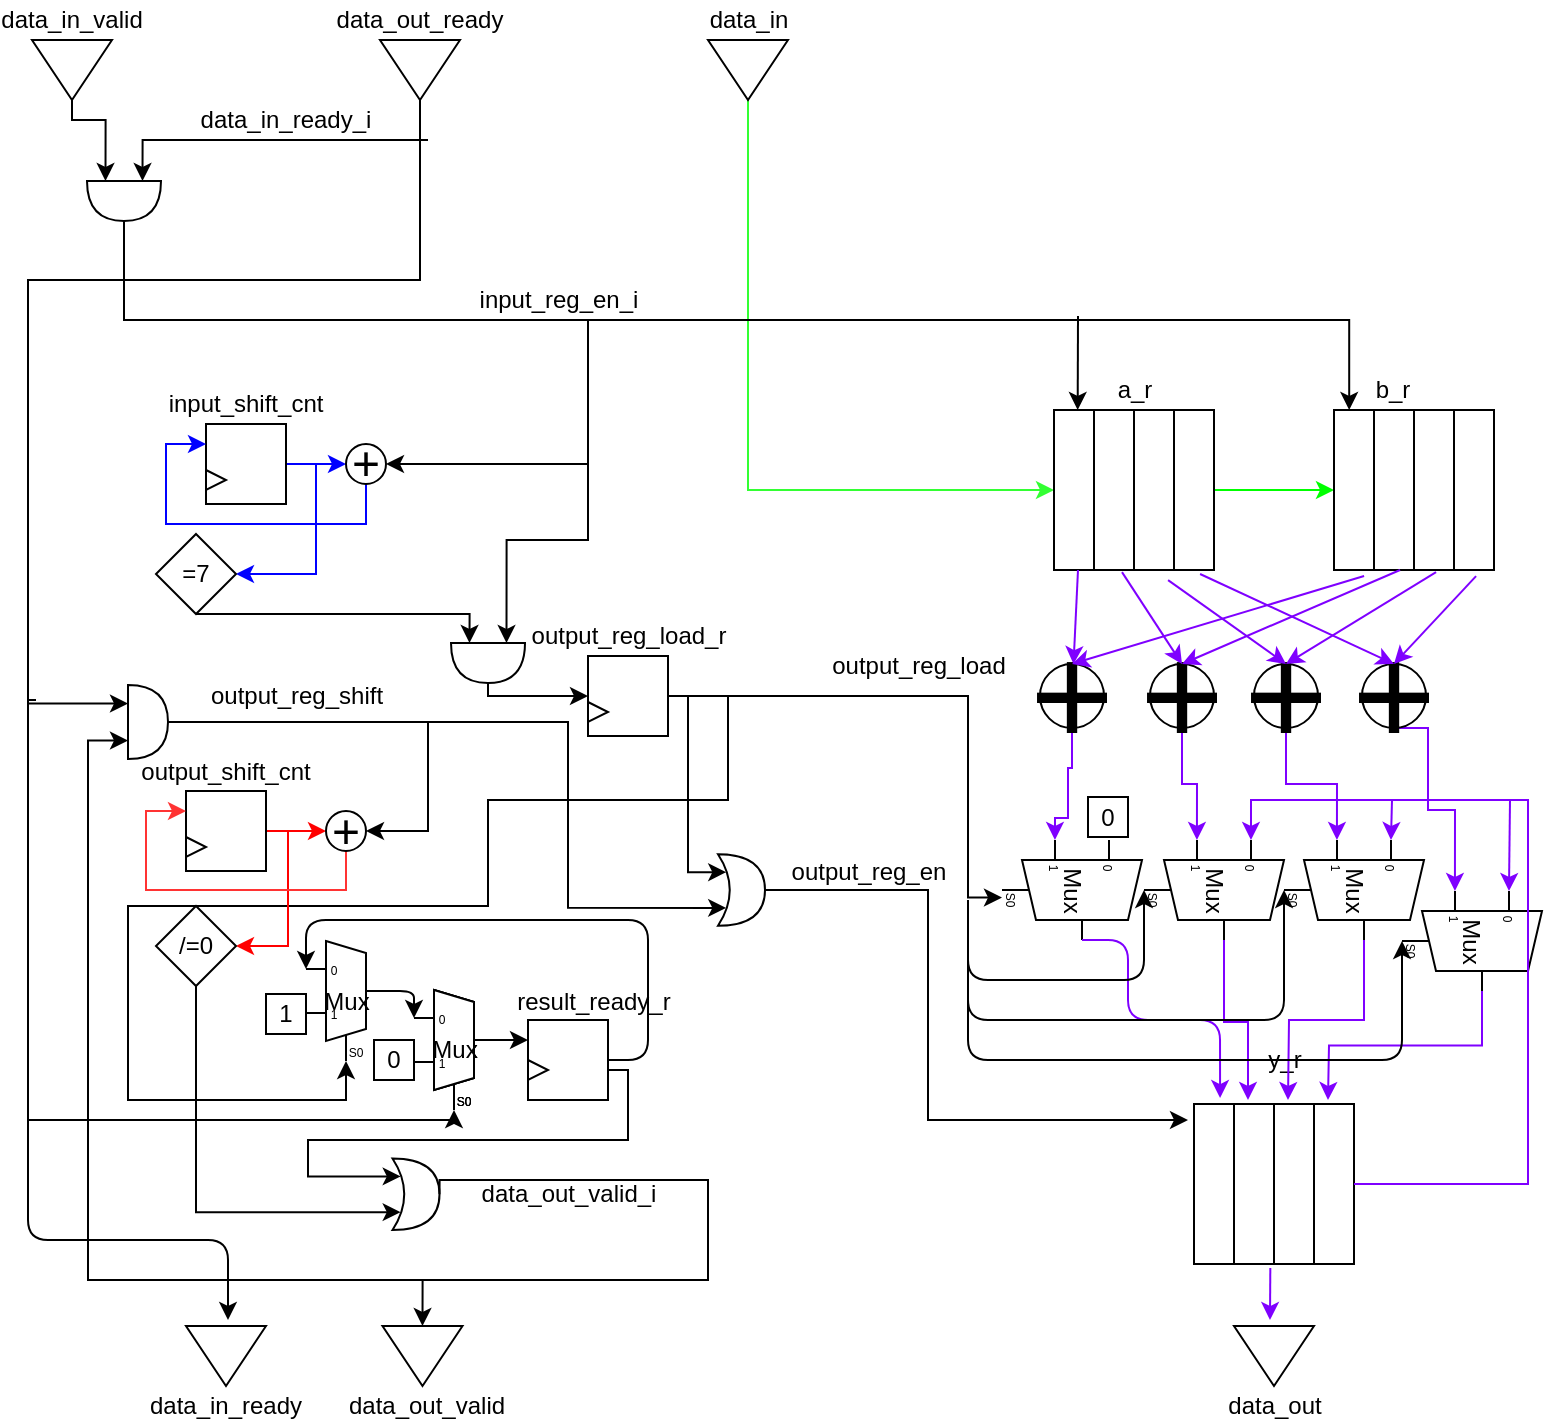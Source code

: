 <mxfile version="13.7.8" type="github">
  <diagram id="z1mritxUwc_ko28zb8pS" name="Page-1">
    <mxGraphModel dx="717" dy="523" grid="1" gridSize="10" guides="1" tooltips="1" connect="1" arrows="1" fold="1" page="1" pageScale="1" pageWidth="827" pageHeight="1169" math="0" shadow="0">
      <root>
        <mxCell id="0" />
        <mxCell id="1" parent="0" />
        <mxCell id="0Oa2GULW8J-Zycd-heaF-14" value="a_r" style="text;html=1;resizable=0;autosize=1;align=center;verticalAlign=middle;points=[];fillColor=none;strokeColor=none;rounded=0;" parent="1" vertex="1">
          <mxGeometry x="608" y="215" width="30" height="20" as="geometry" />
        </mxCell>
        <mxCell id="0Oa2GULW8J-Zycd-heaF-15" value="b_r" style="text;html=1;resizable=0;autosize=1;align=center;verticalAlign=middle;points=[];fillColor=none;strokeColor=none;rounded=0;" parent="1" vertex="1">
          <mxGeometry x="737" y="215" width="30" height="20" as="geometry" />
        </mxCell>
        <mxCell id="0Oa2GULW8J-Zycd-heaF-16" style="edgeStyle=orthogonalEdgeStyle;rounded=0;orthogonalLoop=1;jettySize=auto;html=1;exitX=1;exitY=0.5;exitDx=0;exitDy=0;entryX=0;entryY=0.5;entryDx=0;entryDy=0;strokeColor=#00FF00;" parent="1" source="0Oa2GULW8J-Zycd-heaF-3" target="0Oa2GULW8J-Zycd-heaF-9" edge="1">
          <mxGeometry relative="1" as="geometry" />
        </mxCell>
        <mxCell id="7DJPY9u2D58gyVjS-Tbv-22" style="edgeStyle=orthogonalEdgeStyle;rounded=0;orthogonalLoop=1;jettySize=auto;html=1;exitX=0.5;exitY=1;exitDx=0;exitDy=0;entryX=0;entryY=0.579;entryDx=0;entryDy=3;entryPerimeter=0;strokeColor=#7F00FF;" edge="1" parent="1" source="0Oa2GULW8J-Zycd-heaF-17" target="7DJPY9u2D58gyVjS-Tbv-19">
          <mxGeometry relative="1" as="geometry">
            <Array as="points">
              <mxPoint x="770" y="394" />
              <mxPoint x="770" y="435" />
              <mxPoint x="784" y="435" />
            </Array>
          </mxGeometry>
        </mxCell>
        <mxCell id="0Oa2GULW8J-Zycd-heaF-17" value="&lt;font style=&quot;font-size: 72px&quot;&gt;+&lt;/font&gt;" style="ellipse;whiteSpace=wrap;html=1;aspect=fixed;" parent="1" vertex="1">
          <mxGeometry x="737" y="362" width="32" height="32" as="geometry" />
        </mxCell>
        <mxCell id="0Oa2GULW8J-Zycd-heaF-27" value="y_r" style="text;html=1;resizable=0;autosize=1;align=center;verticalAlign=middle;points=[];fillColor=none;strokeColor=none;rounded=0;" parent="1" vertex="1">
          <mxGeometry x="683" y="550" width="30" height="20" as="geometry" />
        </mxCell>
        <mxCell id="0Oa2GULW8J-Zycd-heaF-44" style="edgeStyle=orthogonalEdgeStyle;rounded=0;orthogonalLoop=1;jettySize=auto;html=1;exitX=1;exitY=0.5;exitDx=0;exitDy=0;entryX=0.375;entryY=1;entryDx=10;entryDy=0;entryPerimeter=0;" parent="1" source="ok6-LLBkIA0m_sXFEHjY-4" target="m_7YmfdVrzguDXAvXZ2L-1" edge="1">
          <mxGeometry relative="1" as="geometry">
            <mxPoint x="525" y="367" as="sourcePoint" />
            <mxPoint x="590" y="480" as="targetPoint" />
            <Array as="points">
              <mxPoint x="540" y="378" />
              <mxPoint x="540" y="479" />
            </Array>
          </mxGeometry>
        </mxCell>
        <mxCell id="0Oa2GULW8J-Zycd-heaF-47" style="edgeStyle=orthogonalEdgeStyle;rounded=0;orthogonalLoop=1;jettySize=auto;html=1;entryX=0;entryY=0.5;entryDx=0;entryDy=0;exitX=0.833;exitY=0.5;exitDx=0;exitDy=0;exitPerimeter=0;strokeColor=#33FF33;" parent="1" source="0Oa2GULW8J-Zycd-heaF-69" target="0Oa2GULW8J-Zycd-heaF-3" edge="1">
          <mxGeometry relative="1" as="geometry" />
        </mxCell>
        <mxCell id="0Oa2GULW8J-Zycd-heaF-46" value="data_in" style="text;html=1;resizable=0;autosize=1;align=center;verticalAlign=middle;points=[];fillColor=none;strokeColor=none;rounded=0;" parent="1" vertex="1">
          <mxGeometry x="405" y="30" width="50" height="20" as="geometry" />
        </mxCell>
        <mxCell id="0Oa2GULW8J-Zycd-heaF-50" value="" style="triangle;whiteSpace=wrap;html=1;" parent="1" vertex="1">
          <mxGeometry x="583" y="295" width="10" height="10" as="geometry" />
        </mxCell>
        <mxCell id="0Oa2GULW8J-Zycd-heaF-51" value="" style="triangle;whiteSpace=wrap;html=1;" parent="1" vertex="1">
          <mxGeometry x="723" y="295" width="10" height="10" as="geometry" />
        </mxCell>
        <mxCell id="0Oa2GULW8J-Zycd-heaF-92" style="edgeStyle=orthogonalEdgeStyle;rounded=0;orthogonalLoop=1;jettySize=auto;html=1;entryX=0.095;entryY=0;entryDx=0;entryDy=0;entryPerimeter=0;" parent="1" target="0Oa2GULW8J-Zycd-heaF-9" edge="1">
          <mxGeometry relative="1" as="geometry">
            <mxPoint x="350" y="190" as="sourcePoint" />
            <Array as="points">
              <mxPoint x="731" y="190" />
            </Array>
          </mxGeometry>
        </mxCell>
        <mxCell id="0Oa2GULW8J-Zycd-heaF-93" style="edgeStyle=orthogonalEdgeStyle;rounded=0;orthogonalLoop=1;jettySize=auto;html=1;entryX=0.148;entryY=0;entryDx=0;entryDy=0;entryPerimeter=0;" parent="1" target="0Oa2GULW8J-Zycd-heaF-3" edge="1">
          <mxGeometry relative="1" as="geometry">
            <mxPoint x="595" y="188" as="sourcePoint" />
            <Array as="points">
              <mxPoint x="595" y="188" />
            </Array>
          </mxGeometry>
        </mxCell>
        <mxCell id="0Oa2GULW8J-Zycd-heaF-95" style="edgeStyle=orthogonalEdgeStyle;rounded=0;orthogonalLoop=1;jettySize=auto;html=1;entryX=1;entryY=0.5;entryDx=0;entryDy=0;" parent="1" target="0Oa2GULW8J-Zycd-heaF-88" edge="1">
          <mxGeometry relative="1" as="geometry">
            <Array as="points">
              <mxPoint x="350" y="215" />
              <mxPoint x="350" y="262" />
            </Array>
            <mxPoint x="350" y="215" as="sourcePoint" />
          </mxGeometry>
        </mxCell>
        <mxCell id="ok6-LLBkIA0m_sXFEHjY-2" style="edgeStyle=orthogonalEdgeStyle;rounded=0;orthogonalLoop=1;jettySize=auto;html=1;entryX=0;entryY=0.25;entryDx=0;entryDy=0;entryPerimeter=0;exitX=1;exitY=0.5;exitDx=0;exitDy=0;exitPerimeter=0;" parent="1" source="GlWYAnT8wc136EQPBjTA-4" target="ok6-LLBkIA0m_sXFEHjY-8" edge="1">
          <mxGeometry relative="1" as="geometry">
            <mxPoint x="204" y="350.5" as="targetPoint" />
            <Array as="points">
              <mxPoint x="118" y="190" />
              <mxPoint x="350" y="190" />
              <mxPoint x="350" y="300" />
              <mxPoint x="309" y="300" />
            </Array>
            <mxPoint x="250" y="160" as="sourcePoint" />
          </mxGeometry>
        </mxCell>
        <mxCell id="0Oa2GULW8J-Zycd-heaF-54" value="input_reg_en_i" style="text;html=1;resizable=0;autosize=1;align=center;verticalAlign=middle;points=[];fillColor=none;strokeColor=none;rounded=0;" parent="1" vertex="1">
          <mxGeometry x="290" y="170" width="90" height="20" as="geometry" />
        </mxCell>
        <mxCell id="0Oa2GULW8J-Zycd-heaF-59" value="output_reg_en" style="text;html=1;resizable=0;autosize=1;align=center;verticalAlign=middle;points=[];fillColor=none;strokeColor=none;rounded=0;" parent="1" vertex="1">
          <mxGeometry x="445" y="455.5" width="90" height="20" as="geometry" />
        </mxCell>
        <mxCell id="0Oa2GULW8J-Zycd-heaF-63" style="edgeStyle=orthogonalEdgeStyle;rounded=0;orthogonalLoop=1;jettySize=auto;html=1;exitX=1;exitY=0.5;exitDx=0;exitDy=0;exitPerimeter=0;" parent="1" source="Riusbl0gXPG6KPre2Tyr-14" edge="1">
          <mxGeometry relative="1" as="geometry">
            <mxPoint x="450" y="475" as="sourcePoint" />
            <mxPoint x="650" y="590" as="targetPoint" />
            <Array as="points">
              <mxPoint x="520" y="475" />
              <mxPoint x="520" y="590" />
            </Array>
          </mxGeometry>
        </mxCell>
        <mxCell id="0Oa2GULW8J-Zycd-heaF-67" value="data_out" style="text;html=1;resizable=0;autosize=1;align=center;verticalAlign=middle;points=[];fillColor=none;strokeColor=none;rounded=0;" parent="1" vertex="1">
          <mxGeometry x="663" y="723" width="60" height="20" as="geometry" />
        </mxCell>
        <mxCell id="0Oa2GULW8J-Zycd-heaF-69" value="" style="triangle;whiteSpace=wrap;html=1;rotation=90;" parent="1" vertex="1">
          <mxGeometry x="415" y="45" width="30" height="40" as="geometry" />
        </mxCell>
        <mxCell id="0Oa2GULW8J-Zycd-heaF-70" value="" style="triangle;whiteSpace=wrap;html=1;rotation=90;" parent="1" vertex="1">
          <mxGeometry x="678" y="688" width="30" height="40" as="geometry" />
        </mxCell>
        <mxCell id="0Oa2GULW8J-Zycd-heaF-72" value="data_in_ready" style="text;html=1;strokeColor=none;fillColor=none;align=center;verticalAlign=middle;whiteSpace=wrap;rounded=0;" parent="1" vertex="1">
          <mxGeometry x="149" y="723" width="40" height="20" as="geometry" />
        </mxCell>
        <mxCell id="0Oa2GULW8J-Zycd-heaF-73" value="data_in_valid" style="text;html=1;strokeColor=none;fillColor=none;align=center;verticalAlign=middle;whiteSpace=wrap;rounded=0;" parent="1" vertex="1">
          <mxGeometry x="72" y="30" width="40" height="20" as="geometry" />
        </mxCell>
        <mxCell id="0Oa2GULW8J-Zycd-heaF-78" value="data_out_ready" style="text;html=1;strokeColor=none;fillColor=none;align=center;verticalAlign=middle;whiteSpace=wrap;rounded=0;" parent="1" vertex="1">
          <mxGeometry x="246" y="30" width="40" height="20" as="geometry" />
        </mxCell>
        <mxCell id="0Oa2GULW8J-Zycd-heaF-94" style="edgeStyle=orthogonalEdgeStyle;rounded=0;orthogonalLoop=1;jettySize=auto;html=1;entryX=0;entryY=0.5;entryDx=0;entryDy=0;fillColor=#0000FF;strokeColor=#0000FF;" parent="1" source="0Oa2GULW8J-Zycd-heaF-86" target="0Oa2GULW8J-Zycd-heaF-88" edge="1">
          <mxGeometry relative="1" as="geometry" />
        </mxCell>
        <mxCell id="ok6-LLBkIA0m_sXFEHjY-3" style="edgeStyle=orthogonalEdgeStyle;rounded=0;orthogonalLoop=1;jettySize=auto;html=1;exitX=1;exitY=0.5;exitDx=0;exitDy=0;entryX=1;entryY=0.5;entryDx=0;entryDy=0;strokeColor=#0000FF;" parent="1" source="0Oa2GULW8J-Zycd-heaF-86" target="ok6-LLBkIA0m_sXFEHjY-9" edge="1">
          <mxGeometry relative="1" as="geometry">
            <mxPoint x="184" y="350.5" as="targetPoint" />
            <Array as="points">
              <mxPoint x="214" y="262" />
              <mxPoint x="214" y="317" />
            </Array>
          </mxGeometry>
        </mxCell>
        <mxCell id="0Oa2GULW8J-Zycd-heaF-86" value="" style="rounded=0;whiteSpace=wrap;html=1;" parent="1" vertex="1">
          <mxGeometry x="159" y="242" width="40" height="40" as="geometry" />
        </mxCell>
        <mxCell id="0Oa2GULW8J-Zycd-heaF-87" value="" style="triangle;whiteSpace=wrap;html=1;" parent="1" vertex="1">
          <mxGeometry x="159" y="265" width="10" height="10" as="geometry" />
        </mxCell>
        <mxCell id="0Oa2GULW8J-Zycd-heaF-90" style="edgeStyle=orthogonalEdgeStyle;rounded=0;orthogonalLoop=1;jettySize=auto;html=1;exitX=0.5;exitY=1;exitDx=0;exitDy=0;entryX=0;entryY=0.25;entryDx=0;entryDy=0;strokeColor=#0000FF;" parent="1" source="0Oa2GULW8J-Zycd-heaF-88" target="0Oa2GULW8J-Zycd-heaF-86" edge="1">
          <mxGeometry relative="1" as="geometry">
            <Array as="points">
              <mxPoint x="239" y="292" />
              <mxPoint x="139" y="292" />
              <mxPoint x="139" y="252" />
            </Array>
          </mxGeometry>
        </mxCell>
        <mxCell id="0Oa2GULW8J-Zycd-heaF-88" value="&lt;font style=&quot;font-size: 24px&quot;&gt;+&lt;/font&gt;" style="ellipse;whiteSpace=wrap;html=1;aspect=fixed;" parent="1" vertex="1">
          <mxGeometry x="229" y="252" width="20" height="20" as="geometry" />
        </mxCell>
        <mxCell id="0Oa2GULW8J-Zycd-heaF-96" value="input_shift_cnt" style="text;html=1;strokeColor=none;fillColor=none;align=center;verticalAlign=middle;whiteSpace=wrap;rounded=0;" parent="1" vertex="1">
          <mxGeometry x="159" y="222" width="40" height="20" as="geometry" />
        </mxCell>
        <mxCell id="ok6-LLBkIA0m_sXFEHjY-7" style="edgeStyle=orthogonalEdgeStyle;rounded=0;orthogonalLoop=1;jettySize=auto;html=1;exitX=1;exitY=0.5;exitDx=0;exitDy=0;exitPerimeter=0;entryX=0;entryY=0.5;entryDx=0;entryDy=0;" parent="1" source="ok6-LLBkIA0m_sXFEHjY-8" target="ok6-LLBkIA0m_sXFEHjY-4" edge="1">
          <mxGeometry relative="1" as="geometry">
            <mxPoint x="300" y="367" as="sourcePoint" />
            <Array as="points">
              <mxPoint x="300" y="370" />
              <mxPoint x="300" y="378" />
            </Array>
          </mxGeometry>
        </mxCell>
        <mxCell id="ok6-LLBkIA0m_sXFEHjY-28" style="edgeStyle=orthogonalEdgeStyle;rounded=0;orthogonalLoop=1;jettySize=auto;html=1;entryX=0.25;entryY=1;entryDx=10;entryDy=0;entryPerimeter=0;exitX=1;exitY=0.5;exitDx=0;exitDy=0;" parent="1" source="ok6-LLBkIA0m_sXFEHjY-4" target="m_7YmfdVrzguDXAvXZ2L-21" edge="1">
          <mxGeometry relative="1" as="geometry">
            <Array as="points">
              <mxPoint x="420" y="378" />
              <mxPoint x="420" y="430" />
              <mxPoint x="300" y="430" />
              <mxPoint x="300" y="483" />
              <mxPoint x="120" y="483" />
              <mxPoint x="120" y="580" />
              <mxPoint x="229" y="580" />
            </Array>
          </mxGeometry>
        </mxCell>
        <mxCell id="Riusbl0gXPG6KPre2Tyr-15" style="edgeStyle=orthogonalEdgeStyle;rounded=0;orthogonalLoop=1;jettySize=auto;html=1;exitX=1;exitY=0.5;exitDx=0;exitDy=0;entryX=0.175;entryY=0.25;entryDx=0;entryDy=0;entryPerimeter=0;" parent="1" source="ok6-LLBkIA0m_sXFEHjY-4" target="Riusbl0gXPG6KPre2Tyr-14" edge="1">
          <mxGeometry relative="1" as="geometry">
            <Array as="points">
              <mxPoint x="400" y="378" />
              <mxPoint x="400" y="466" />
            </Array>
          </mxGeometry>
        </mxCell>
        <mxCell id="ok6-LLBkIA0m_sXFEHjY-4" value="" style="rounded=0;whiteSpace=wrap;html=1;" parent="1" vertex="1">
          <mxGeometry x="350" y="358" width="40" height="40" as="geometry" />
        </mxCell>
        <mxCell id="ok6-LLBkIA0m_sXFEHjY-5" value="" style="triangle;whiteSpace=wrap;html=1;" parent="1" vertex="1">
          <mxGeometry x="350" y="381" width="10" height="10" as="geometry" />
        </mxCell>
        <mxCell id="ok6-LLBkIA0m_sXFEHjY-6" value="output_reg_load_r" style="text;html=1;resizable=0;autosize=1;align=center;verticalAlign=middle;points=[];fillColor=none;strokeColor=none;rounded=0;" parent="1" vertex="1">
          <mxGeometry x="315" y="338" width="110" height="20" as="geometry" />
        </mxCell>
        <mxCell id="ok6-LLBkIA0m_sXFEHjY-8" value="" style="shape=or;whiteSpace=wrap;html=1;rotation=90;" parent="1" vertex="1">
          <mxGeometry x="290" y="343" width="20" height="37" as="geometry" />
        </mxCell>
        <mxCell id="ok6-LLBkIA0m_sXFEHjY-10" style="edgeStyle=orthogonalEdgeStyle;rounded=0;orthogonalLoop=1;jettySize=auto;html=1;entryX=0;entryY=0.75;entryDx=0;entryDy=0;entryPerimeter=0;exitX=0.5;exitY=1;exitDx=0;exitDy=0;" parent="1" source="ok6-LLBkIA0m_sXFEHjY-9" target="ok6-LLBkIA0m_sXFEHjY-8" edge="1">
          <mxGeometry relative="1" as="geometry">
            <Array as="points">
              <mxPoint x="291" y="337" />
            </Array>
          </mxGeometry>
        </mxCell>
        <mxCell id="ok6-LLBkIA0m_sXFEHjY-9" value="=7" style="rhombus;whiteSpace=wrap;html=1;" parent="1" vertex="1">
          <mxGeometry x="134" y="297" width="40" height="40" as="geometry" />
        </mxCell>
        <mxCell id="ok6-LLBkIA0m_sXFEHjY-11" style="edgeStyle=orthogonalEdgeStyle;rounded=0;orthogonalLoop=1;jettySize=auto;html=1;exitX=1;exitY=0.5;exitDx=0;exitDy=0;entryX=1;entryY=0.5;entryDx=0;entryDy=0;strokeColor=#FF0000;" parent="1" source="ok6-LLBkIA0m_sXFEHjY-12" target="ok6-LLBkIA0m_sXFEHjY-19" edge="1">
          <mxGeometry relative="1" as="geometry">
            <mxPoint x="164" y="500.5" as="targetPoint" />
            <Array as="points">
              <mxPoint x="200" y="446" />
              <mxPoint x="200" y="503" />
            </Array>
          </mxGeometry>
        </mxCell>
        <mxCell id="ok6-LLBkIA0m_sXFEHjY-17" style="edgeStyle=orthogonalEdgeStyle;rounded=0;orthogonalLoop=1;jettySize=auto;html=1;entryX=0;entryY=0.5;entryDx=0;entryDy=0;strokeColor=#FF0000;" parent="1" source="ok6-LLBkIA0m_sXFEHjY-12" target="ok6-LLBkIA0m_sXFEHjY-15" edge="1">
          <mxGeometry relative="1" as="geometry" />
        </mxCell>
        <mxCell id="ok6-LLBkIA0m_sXFEHjY-12" value="" style="rounded=0;whiteSpace=wrap;html=1;" parent="1" vertex="1">
          <mxGeometry x="149" y="425.5" width="40" height="40" as="geometry" />
        </mxCell>
        <mxCell id="ok6-LLBkIA0m_sXFEHjY-13" value="" style="triangle;whiteSpace=wrap;html=1;" parent="1" vertex="1">
          <mxGeometry x="149" y="448.5" width="10" height="10" as="geometry" />
        </mxCell>
        <mxCell id="ok6-LLBkIA0m_sXFEHjY-14" style="edgeStyle=orthogonalEdgeStyle;rounded=0;orthogonalLoop=1;jettySize=auto;html=1;exitX=0.5;exitY=1;exitDx=0;exitDy=0;entryX=0;entryY=0.25;entryDx=0;entryDy=0;strokeColor=#FF3333;" parent="1" source="ok6-LLBkIA0m_sXFEHjY-15" target="ok6-LLBkIA0m_sXFEHjY-12" edge="1">
          <mxGeometry relative="1" as="geometry">
            <Array as="points">
              <mxPoint x="229" y="475" />
              <mxPoint x="129" y="475" />
              <mxPoint x="129" y="435" />
            </Array>
          </mxGeometry>
        </mxCell>
        <mxCell id="ok6-LLBkIA0m_sXFEHjY-15" value="&lt;font style=&quot;font-size: 24px&quot;&gt;+&lt;/font&gt;" style="ellipse;whiteSpace=wrap;html=1;aspect=fixed;" parent="1" vertex="1">
          <mxGeometry x="219" y="435.5" width="20" height="20" as="geometry" />
        </mxCell>
        <mxCell id="ok6-LLBkIA0m_sXFEHjY-16" value="output_shift_cnt" style="text;html=1;strokeColor=none;fillColor=none;align=center;verticalAlign=middle;whiteSpace=wrap;rounded=0;" parent="1" vertex="1">
          <mxGeometry x="149" y="405.5" width="40" height="20" as="geometry" />
        </mxCell>
        <mxCell id="ok6-LLBkIA0m_sXFEHjY-35" style="edgeStyle=orthogonalEdgeStyle;rounded=0;orthogonalLoop=1;jettySize=auto;html=1;exitX=0.5;exitY=1;exitDx=0;exitDy=0;entryX=0.175;entryY=0.75;entryDx=0;entryDy=0;entryPerimeter=0;" parent="1" source="ok6-LLBkIA0m_sXFEHjY-19" target="ok6-LLBkIA0m_sXFEHjY-33" edge="1">
          <mxGeometry relative="1" as="geometry">
            <Array as="points">
              <mxPoint x="154" y="636" />
            </Array>
          </mxGeometry>
        </mxCell>
        <mxCell id="ok6-LLBkIA0m_sXFEHjY-19" value="/=0" style="rhombus;whiteSpace=wrap;html=1;" parent="1" vertex="1">
          <mxGeometry x="134" y="483" width="40" height="40" as="geometry" />
        </mxCell>
        <mxCell id="GlWYAnT8wc136EQPBjTA-5" style="edgeStyle=orthogonalEdgeStyle;rounded=0;orthogonalLoop=1;jettySize=auto;html=1;exitX=1;exitY=0.5;exitDx=0;exitDy=0;entryX=0;entryY=0.75;entryDx=0;entryDy=0;entryPerimeter=0;" parent="1" source="ok6-LLBkIA0m_sXFEHjY-20" target="GlWYAnT8wc136EQPBjTA-4" edge="1">
          <mxGeometry relative="1" as="geometry">
            <Array as="points">
              <mxPoint x="92" y="90" />
              <mxPoint x="109" y="90" />
            </Array>
          </mxGeometry>
        </mxCell>
        <mxCell id="ok6-LLBkIA0m_sXFEHjY-20" value="" style="triangle;whiteSpace=wrap;html=1;rotation=90;" parent="1" vertex="1">
          <mxGeometry x="77" y="45" width="30" height="40" as="geometry" />
        </mxCell>
        <mxCell id="Riusbl0gXPG6KPre2Tyr-13" style="edgeStyle=orthogonalEdgeStyle;rounded=0;orthogonalLoop=1;jettySize=auto;html=1;exitX=1;exitY=0.5;exitDx=0;exitDy=0;entryX=0;entryY=0.25;entryDx=0;entryDy=0;entryPerimeter=0;" parent="1" source="ok6-LLBkIA0m_sXFEHjY-24" target="Riusbl0gXPG6KPre2Tyr-5" edge="1">
          <mxGeometry relative="1" as="geometry">
            <Array as="points">
              <mxPoint x="266" y="170" />
              <mxPoint x="70" y="170" />
              <mxPoint x="70" y="382" />
            </Array>
          </mxGeometry>
        </mxCell>
        <mxCell id="ok6-LLBkIA0m_sXFEHjY-24" value="" style="triangle;whiteSpace=wrap;html=1;rotation=90;" parent="1" vertex="1">
          <mxGeometry x="251" y="45" width="30" height="40" as="geometry" />
        </mxCell>
        <mxCell id="0Oa2GULW8J-Zycd-heaF-2" value="" style="shape=table;html=1;whiteSpace=wrap;startSize=0;container=1;collapsible=0;childLayout=tableLayout;" parent="1" vertex="1">
          <mxGeometry x="583" y="235" width="80" height="80" as="geometry" />
        </mxCell>
        <mxCell id="0Oa2GULW8J-Zycd-heaF-3" value="" style="shape=partialRectangle;html=1;whiteSpace=wrap;collapsible=0;dropTarget=0;pointerEvents=0;fillColor=none;top=0;left=0;bottom=0;right=0;points=[[0,0.5],[1,0.5]];portConstraint=eastwest;" parent="0Oa2GULW8J-Zycd-heaF-2" vertex="1">
          <mxGeometry width="80" height="80" as="geometry" />
        </mxCell>
        <mxCell id="0Oa2GULW8J-Zycd-heaF-4" value="" style="shape=partialRectangle;html=1;whiteSpace=wrap;connectable=0;overflow=hidden;fillColor=none;top=0;left=0;bottom=0;right=0;" parent="0Oa2GULW8J-Zycd-heaF-3" vertex="1">
          <mxGeometry width="20" height="80" as="geometry" />
        </mxCell>
        <mxCell id="0Oa2GULW8J-Zycd-heaF-5" value="" style="shape=partialRectangle;html=1;whiteSpace=wrap;connectable=0;overflow=hidden;fillColor=none;top=0;left=0;bottom=0;right=0;" parent="0Oa2GULW8J-Zycd-heaF-3" vertex="1">
          <mxGeometry x="20" width="20" height="80" as="geometry" />
        </mxCell>
        <mxCell id="0Oa2GULW8J-Zycd-heaF-6" value="" style="shape=partialRectangle;html=1;whiteSpace=wrap;connectable=0;overflow=hidden;fillColor=none;top=0;left=0;bottom=0;right=0;" parent="0Oa2GULW8J-Zycd-heaF-3" vertex="1">
          <mxGeometry x="40" width="20" height="80" as="geometry" />
        </mxCell>
        <mxCell id="0Oa2GULW8J-Zycd-heaF-7" value="" style="shape=partialRectangle;html=1;whiteSpace=wrap;connectable=0;overflow=hidden;fillColor=none;top=0;left=0;bottom=0;right=0;" parent="0Oa2GULW8J-Zycd-heaF-3" vertex="1">
          <mxGeometry x="60" width="20" height="80" as="geometry" />
        </mxCell>
        <mxCell id="0Oa2GULW8J-Zycd-heaF-8" value="" style="shape=table;html=1;whiteSpace=wrap;startSize=0;container=1;collapsible=0;childLayout=tableLayout;" parent="1" vertex="1">
          <mxGeometry x="723" y="235" width="80" height="80" as="geometry" />
        </mxCell>
        <mxCell id="0Oa2GULW8J-Zycd-heaF-9" value="" style="shape=partialRectangle;html=1;whiteSpace=wrap;collapsible=0;dropTarget=0;pointerEvents=0;fillColor=none;top=0;left=0;bottom=0;right=0;points=[[0,0.5],[1,0.5]];portConstraint=eastwest;" parent="0Oa2GULW8J-Zycd-heaF-8" vertex="1">
          <mxGeometry width="80" height="80" as="geometry" />
        </mxCell>
        <mxCell id="0Oa2GULW8J-Zycd-heaF-10" value="" style="shape=partialRectangle;html=1;whiteSpace=wrap;connectable=0;overflow=hidden;fillColor=none;top=0;left=0;bottom=0;right=0;" parent="0Oa2GULW8J-Zycd-heaF-9" vertex="1">
          <mxGeometry width="20" height="80" as="geometry" />
        </mxCell>
        <mxCell id="0Oa2GULW8J-Zycd-heaF-11" value="" style="shape=partialRectangle;html=1;whiteSpace=wrap;connectable=0;overflow=hidden;fillColor=none;top=0;left=0;bottom=0;right=0;" parent="0Oa2GULW8J-Zycd-heaF-9" vertex="1">
          <mxGeometry x="20" width="20" height="80" as="geometry" />
        </mxCell>
        <mxCell id="0Oa2GULW8J-Zycd-heaF-12" value="" style="shape=partialRectangle;html=1;whiteSpace=wrap;connectable=0;overflow=hidden;fillColor=none;top=0;left=0;bottom=0;right=0;" parent="0Oa2GULW8J-Zycd-heaF-9" vertex="1">
          <mxGeometry x="40" width="20" height="80" as="geometry" />
        </mxCell>
        <mxCell id="0Oa2GULW8J-Zycd-heaF-13" value="" style="shape=partialRectangle;html=1;whiteSpace=wrap;connectable=0;overflow=hidden;fillColor=none;top=0;left=0;bottom=0;right=0;" parent="0Oa2GULW8J-Zycd-heaF-9" vertex="1">
          <mxGeometry x="60" width="20" height="80" as="geometry" />
        </mxCell>
        <mxCell id="ok6-LLBkIA0m_sXFEHjY-34" style="edgeStyle=orthogonalEdgeStyle;rounded=0;orthogonalLoop=1;jettySize=auto;html=1;entryX=0.175;entryY=0.25;entryDx=0;entryDy=0;entryPerimeter=0;exitX=1;exitY=0.5;exitDx=0;exitDy=0;" parent="1" source="ok6-LLBkIA0m_sXFEHjY-25" target="ok6-LLBkIA0m_sXFEHjY-33" edge="1">
          <mxGeometry relative="1" as="geometry">
            <mxPoint x="340" y="565" as="sourcePoint" />
            <Array as="points">
              <mxPoint x="370" y="565" />
              <mxPoint x="370" y="600" />
              <mxPoint x="210" y="600" />
              <mxPoint x="210" y="618" />
            </Array>
          </mxGeometry>
        </mxCell>
        <mxCell id="ok6-LLBkIA0m_sXFEHjY-25" value="" style="rounded=0;whiteSpace=wrap;html=1;" parent="1" vertex="1">
          <mxGeometry x="320" y="540" width="40" height="40" as="geometry" />
        </mxCell>
        <mxCell id="ok6-LLBkIA0m_sXFEHjY-26" value="" style="triangle;whiteSpace=wrap;html=1;" parent="1" vertex="1">
          <mxGeometry x="320" y="560" width="10" height="10" as="geometry" />
        </mxCell>
        <mxCell id="ok6-LLBkIA0m_sXFEHjY-27" value="result_ready_r" style="text;html=1;strokeColor=none;fillColor=none;align=center;verticalAlign=middle;whiteSpace=wrap;rounded=0;" parent="1" vertex="1">
          <mxGeometry x="333" y="520.5" width="40" height="20" as="geometry" />
        </mxCell>
        <mxCell id="ok6-LLBkIA0m_sXFEHjY-32" style="edgeStyle=orthogonalEdgeStyle;rounded=0;orthogonalLoop=1;jettySize=auto;html=1;entryX=0.25;entryY=1;entryDx=10;entryDy=0;entryPerimeter=0;" parent="1" target="m_7YmfdVrzguDXAvXZ2L-14" edge="1">
          <mxGeometry relative="1" as="geometry">
            <Array as="points">
              <mxPoint x="70" y="380" />
              <mxPoint x="70" y="590" />
              <mxPoint x="283" y="590" />
            </Array>
            <mxPoint x="74" y="380" as="sourcePoint" />
          </mxGeometry>
        </mxCell>
        <mxCell id="ok6-LLBkIA0m_sXFEHjY-33" value="" style="shape=xor;whiteSpace=wrap;html=1;rotation=0;" parent="1" vertex="1">
          <mxGeometry x="252.25" y="609.25" width="23.5" height="35.75" as="geometry" />
        </mxCell>
        <mxCell id="ok6-LLBkIA0m_sXFEHjY-36" value="data_out_valid" style="text;html=1;resizable=0;autosize=1;align=center;verticalAlign=middle;points=[];fillColor=none;strokeColor=none;rounded=0;" parent="1" vertex="1">
          <mxGeometry x="224.25" y="723" width="90" height="20" as="geometry" />
        </mxCell>
        <mxCell id="ok6-LLBkIA0m_sXFEHjY-37" value="" style="triangle;whiteSpace=wrap;html=1;rotation=90;" parent="1" vertex="1">
          <mxGeometry x="252.25" y="688" width="30" height="40" as="geometry" />
        </mxCell>
        <mxCell id="GlWYAnT8wc136EQPBjTA-8" style="edgeStyle=orthogonalEdgeStyle;rounded=0;orthogonalLoop=1;jettySize=auto;html=1;entryX=0;entryY=0.25;entryDx=0;entryDy=0;entryPerimeter=0;" parent="1" target="GlWYAnT8wc136EQPBjTA-4" edge="1">
          <mxGeometry relative="1" as="geometry">
            <Array as="points">
              <mxPoint x="127" y="100" />
            </Array>
            <mxPoint x="270" y="100" as="sourcePoint" />
          </mxGeometry>
        </mxCell>
        <mxCell id="GlWYAnT8wc136EQPBjTA-4" value="" style="shape=or;whiteSpace=wrap;html=1;rotation=90;" parent="1" vertex="1">
          <mxGeometry x="108" y="112" width="20" height="37" as="geometry" />
        </mxCell>
        <mxCell id="GlWYAnT8wc136EQPBjTA-7" value="" style="triangle;whiteSpace=wrap;html=1;rotation=90;" parent="1" vertex="1">
          <mxGeometry x="154" y="688" width="30" height="40" as="geometry" />
        </mxCell>
        <mxCell id="GlWYAnT8wc136EQPBjTA-12" value="data_in_ready_i" style="text;html=1;strokeColor=none;fillColor=none;align=center;verticalAlign=middle;whiteSpace=wrap;rounded=0;" parent="1" vertex="1">
          <mxGeometry x="179" y="80" width="40" height="20" as="geometry" />
        </mxCell>
        <mxCell id="GlWYAnT8wc136EQPBjTA-19" style="edgeStyle=orthogonalEdgeStyle;rounded=0;orthogonalLoop=1;jettySize=auto;html=1;exitX=1;exitY=0.5;exitDx=0;exitDy=0;entryX=0;entryY=0.5;entryDx=0;entryDy=0;exitPerimeter=0;" parent="1" source="ok6-LLBkIA0m_sXFEHjY-33" target="ok6-LLBkIA0m_sXFEHjY-37" edge="1">
          <mxGeometry relative="1" as="geometry">
            <Array as="points">
              <mxPoint x="276" y="620" />
              <mxPoint x="410" y="620" />
              <mxPoint x="410" y="670" />
              <mxPoint x="267" y="670" />
            </Array>
            <mxPoint x="390" y="625" as="sourcePoint" />
          </mxGeometry>
        </mxCell>
        <mxCell id="Riusbl0gXPG6KPre2Tyr-6" style="edgeStyle=orthogonalEdgeStyle;rounded=0;orthogonalLoop=1;jettySize=auto;html=1;entryX=0;entryY=0.75;entryDx=0;entryDy=0;entryPerimeter=0;" parent="1" target="Riusbl0gXPG6KPre2Tyr-5" edge="1">
          <mxGeometry relative="1" as="geometry">
            <Array as="points">
              <mxPoint x="100" y="670" />
              <mxPoint x="100" y="400" />
            </Array>
            <mxPoint x="270" y="670" as="sourcePoint" />
          </mxGeometry>
        </mxCell>
        <mxCell id="Riusbl0gXPG6KPre2Tyr-4" style="edgeStyle=orthogonalEdgeStyle;rounded=0;orthogonalLoop=1;jettySize=auto;html=1;exitX=1;exitY=0.5;exitDx=0;exitDy=0;entryX=1;entryY=0.5;entryDx=0;entryDy=0;" parent="1" target="ok6-LLBkIA0m_sXFEHjY-15" edge="1">
          <mxGeometry relative="1" as="geometry">
            <Array as="points">
              <mxPoint x="270" y="391" />
              <mxPoint x="270" y="446" />
            </Array>
            <mxPoint x="259.0" y="391" as="sourcePoint" />
          </mxGeometry>
        </mxCell>
        <mxCell id="Riusbl0gXPG6KPre2Tyr-17" style="edgeStyle=orthogonalEdgeStyle;rounded=0;orthogonalLoop=1;jettySize=auto;html=1;exitX=1;exitY=0.5;exitDx=0;exitDy=0;entryX=0.175;entryY=0.75;entryDx=0;entryDy=0;entryPerimeter=0;exitPerimeter=0;" parent="1" source="Riusbl0gXPG6KPre2Tyr-5" target="Riusbl0gXPG6KPre2Tyr-14" edge="1">
          <mxGeometry relative="1" as="geometry">
            <Array as="points">
              <mxPoint x="340" y="391" />
              <mxPoint x="340" y="484" />
            </Array>
            <mxPoint x="259.0" y="391" as="sourcePoint" />
          </mxGeometry>
        </mxCell>
        <mxCell id="Riusbl0gXPG6KPre2Tyr-3" value="output_reg_shift" style="text;html=1;resizable=0;autosize=1;align=center;verticalAlign=middle;points=[];fillColor=none;strokeColor=none;rounded=0;" parent="1" vertex="1">
          <mxGeometry x="154" y="368" width="100" height="20" as="geometry" />
        </mxCell>
        <mxCell id="Riusbl0gXPG6KPre2Tyr-5" value="" style="shape=or;whiteSpace=wrap;html=1;rotation=0;" parent="1" vertex="1">
          <mxGeometry x="120" y="372.5" width="20" height="37" as="geometry" />
        </mxCell>
        <mxCell id="Riusbl0gXPG6KPre2Tyr-14" value="" style="shape=xor;whiteSpace=wrap;html=1;rotation=0;" parent="1" vertex="1">
          <mxGeometry x="415" y="457.13" width="23.5" height="35.75" as="geometry" />
        </mxCell>
        <mxCell id="0Oa2GULW8J-Zycd-heaF-18" value="" style="shape=table;html=1;whiteSpace=wrap;startSize=0;container=1;collapsible=0;childLayout=tableLayout;" parent="1" vertex="1">
          <mxGeometry x="653" y="582" width="80" height="80" as="geometry" />
        </mxCell>
        <mxCell id="0Oa2GULW8J-Zycd-heaF-19" value="" style="shape=partialRectangle;html=1;whiteSpace=wrap;collapsible=0;dropTarget=0;pointerEvents=0;fillColor=none;top=0;left=0;bottom=0;right=0;points=[[0,0.5],[1,0.5]];portConstraint=eastwest;" parent="0Oa2GULW8J-Zycd-heaF-18" vertex="1">
          <mxGeometry width="80" height="80" as="geometry" />
        </mxCell>
        <mxCell id="0Oa2GULW8J-Zycd-heaF-20" value="" style="shape=partialRectangle;html=1;whiteSpace=wrap;connectable=0;overflow=hidden;fillColor=none;top=0;left=0;bottom=0;right=0;" parent="0Oa2GULW8J-Zycd-heaF-19" vertex="1">
          <mxGeometry width="20" height="80" as="geometry" />
        </mxCell>
        <mxCell id="0Oa2GULW8J-Zycd-heaF-21" value="" style="shape=partialRectangle;html=1;whiteSpace=wrap;connectable=0;overflow=hidden;fillColor=none;top=0;left=0;bottom=0;right=0;" parent="0Oa2GULW8J-Zycd-heaF-19" vertex="1">
          <mxGeometry x="20" width="20" height="80" as="geometry" />
        </mxCell>
        <mxCell id="0Oa2GULW8J-Zycd-heaF-22" value="" style="shape=partialRectangle;html=1;whiteSpace=wrap;connectable=0;overflow=hidden;fillColor=none;top=0;left=0;bottom=0;right=0;" parent="0Oa2GULW8J-Zycd-heaF-19" vertex="1">
          <mxGeometry x="40" width="20" height="80" as="geometry" />
        </mxCell>
        <mxCell id="0Oa2GULW8J-Zycd-heaF-23" value="" style="shape=partialRectangle;html=1;whiteSpace=wrap;connectable=0;overflow=hidden;fillColor=none;top=0;left=0;bottom=0;right=0;" parent="0Oa2GULW8J-Zycd-heaF-19" vertex="1">
          <mxGeometry x="60" width="20" height="80" as="geometry" />
        </mxCell>
        <mxCell id="m_7YmfdVrzguDXAvXZ2L-1" value="Mux" style="shadow=0;dashed=0;align=center;html=1;strokeWidth=1;shape=mxgraph.electrical.abstract.mux2;rotation=90;" parent="1" vertex="1">
          <mxGeometry x="567" y="440" width="50" height="70" as="geometry" />
        </mxCell>
        <mxCell id="m_7YmfdVrzguDXAvXZ2L-6" value="" style="endArrow=classic;html=1;exitX=1;exitY=0.5;exitDx=0;exitDy=-5;exitPerimeter=0;strokeColor=#7F00FF;entryX=0.163;entryY=-0.037;entryDx=0;entryDy=0;entryPerimeter=0;" parent="1" source="m_7YmfdVrzguDXAvXZ2L-1" target="0Oa2GULW8J-Zycd-heaF-19" edge="1">
          <mxGeometry width="50" height="50" relative="1" as="geometry">
            <mxPoint x="530" y="650" as="sourcePoint" />
            <mxPoint x="650" y="580" as="targetPoint" />
            <Array as="points">
              <mxPoint x="620" y="500" />
              <mxPoint x="620" y="540" />
              <mxPoint x="666" y="540" />
            </Array>
          </mxGeometry>
        </mxCell>
        <mxCell id="m_7YmfdVrzguDXAvXZ2L-8" value="0" style="rounded=0;whiteSpace=wrap;html=1;" parent="1" vertex="1">
          <mxGeometry x="600" y="428.5" width="20" height="20" as="geometry" />
        </mxCell>
        <mxCell id="m_7YmfdVrzguDXAvXZ2L-14" value="Mux" style="shadow=0;dashed=0;align=center;html=1;strokeWidth=1;shape=mxgraph.electrical.abstract.mux2;rounded=0;sketch=0;" parent="1" vertex="1">
          <mxGeometry x="263" y="525" width="40" height="60" as="geometry" />
        </mxCell>
        <mxCell id="m_7YmfdVrzguDXAvXZ2L-17" value="" style="endArrow=classic;html=1;exitX=1;exitY=0.5;exitDx=0;exitDy=-5;exitPerimeter=0;entryX=0;entryY=0.25;entryDx=0;entryDy=0;" parent="1" source="m_7YmfdVrzguDXAvXZ2L-14" target="ok6-LLBkIA0m_sXFEHjY-25" edge="1">
          <mxGeometry width="50" height="50" relative="1" as="geometry">
            <mxPoint x="320" y="600" as="sourcePoint" />
            <mxPoint x="370" y="550" as="targetPoint" />
          </mxGeometry>
        </mxCell>
        <mxCell id="m_7YmfdVrzguDXAvXZ2L-19" value="Mux" style="shadow=0;dashed=0;align=center;html=1;strokeWidth=1;shape=mxgraph.electrical.abstract.mux2;rounded=0;sketch=0;" parent="1" vertex="1">
          <mxGeometry x="263" y="525" width="40" height="60" as="geometry" />
        </mxCell>
        <mxCell id="m_7YmfdVrzguDXAvXZ2L-20" value="Mux" style="shadow=0;dashed=0;align=center;html=1;strokeWidth=1;shape=mxgraph.electrical.abstract.mux2;rounded=0;sketch=0;" parent="1" vertex="1">
          <mxGeometry x="263" y="525" width="40" height="60" as="geometry" />
        </mxCell>
        <mxCell id="m_7YmfdVrzguDXAvXZ2L-23" style="edgeStyle=orthogonalEdgeStyle;rounded=1;sketch=0;orthogonalLoop=1;jettySize=auto;html=1;exitX=1;exitY=0.5;exitDx=0;exitDy=-5;exitPerimeter=0;entryX=0;entryY=0.183;entryDx=0;entryDy=3;entryPerimeter=0;" parent="1" source="m_7YmfdVrzguDXAvXZ2L-21" target="m_7YmfdVrzguDXAvXZ2L-20" edge="1">
          <mxGeometry relative="1" as="geometry" />
        </mxCell>
        <mxCell id="m_7YmfdVrzguDXAvXZ2L-21" value="Mux" style="shadow=0;dashed=0;align=center;html=1;strokeWidth=1;shape=mxgraph.electrical.abstract.mux2;rounded=0;sketch=0;" parent="1" vertex="1">
          <mxGeometry x="209" y="500.5" width="40" height="60" as="geometry" />
        </mxCell>
        <mxCell id="m_7YmfdVrzguDXAvXZ2L-24" value="" style="endArrow=classic;html=1;exitX=1;exitY=0.5;exitDx=0;exitDy=0;entryX=0;entryY=0.183;entryDx=0;entryDy=3;entryPerimeter=0;" parent="1" source="ok6-LLBkIA0m_sXFEHjY-25" target="m_7YmfdVrzguDXAvXZ2L-21" edge="1">
          <mxGeometry width="50" height="50" relative="1" as="geometry">
            <mxPoint x="250" y="660" as="sourcePoint" />
            <mxPoint x="300" y="610" as="targetPoint" />
            <Array as="points">
              <mxPoint x="380" y="560" />
              <mxPoint x="380" y="490" />
              <mxPoint x="209" y="490" />
            </Array>
          </mxGeometry>
        </mxCell>
        <mxCell id="m_7YmfdVrzguDXAvXZ2L-25" value="1" style="whiteSpace=wrap;html=1;aspect=fixed;rounded=0;sketch=0;" parent="1" vertex="1">
          <mxGeometry x="189" y="527" width="20" height="20" as="geometry" />
        </mxCell>
        <mxCell id="m_7YmfdVrzguDXAvXZ2L-26" value="1" style="whiteSpace=wrap;html=1;aspect=fixed;rounded=0;sketch=0;" parent="1" vertex="1">
          <mxGeometry x="189" y="527" width="20" height="20" as="geometry" />
        </mxCell>
        <mxCell id="m_7YmfdVrzguDXAvXZ2L-27" value="0" style="whiteSpace=wrap;html=1;aspect=fixed;rounded=0;sketch=0;" parent="1" vertex="1">
          <mxGeometry x="243" y="550" width="20" height="20" as="geometry" />
        </mxCell>
        <mxCell id="m_7YmfdVrzguDXAvXZ2L-31" value="data_out_valid_i" style="text;html=1;resizable=0;autosize=1;align=center;verticalAlign=middle;points=[];fillColor=none;strokeColor=none;rounded=0;" parent="1" vertex="1">
          <mxGeometry x="290" y="617.12" width="100" height="20" as="geometry" />
        </mxCell>
        <mxCell id="m_7YmfdVrzguDXAvXZ2L-32" value="output_reg_load" style="text;html=1;resizable=0;autosize=1;align=center;verticalAlign=middle;points=[];fillColor=none;strokeColor=none;rounded=0;" parent="1" vertex="1">
          <mxGeometry x="465" y="352.5" width="100" height="20" as="geometry" />
        </mxCell>
        <mxCell id="m_7YmfdVrzguDXAvXZ2L-34" value="" style="endArrow=classic;html=1;" parent="1" edge="1">
          <mxGeometry width="50" height="50" relative="1" as="geometry">
            <mxPoint x="70" y="590" as="sourcePoint" />
            <mxPoint x="170" y="690" as="targetPoint" />
            <Array as="points">
              <mxPoint x="70" y="650" />
              <mxPoint x="170" y="650" />
            </Array>
          </mxGeometry>
        </mxCell>
        <mxCell id="m_7YmfdVrzguDXAvXZ2L-42" value="" style="endArrow=classic;html=1;strokeColor=#7F00FF;fillColor=#0000FF;exitX=0.477;exitY=1.025;exitDx=0;exitDy=0;exitPerimeter=0;" parent="1" source="0Oa2GULW8J-Zycd-heaF-19" edge="1">
          <mxGeometry width="50" height="50" relative="1" as="geometry">
            <mxPoint x="520" y="550" as="sourcePoint" />
            <mxPoint x="691" y="690" as="targetPoint" />
          </mxGeometry>
        </mxCell>
        <mxCell id="7DJPY9u2D58gyVjS-Tbv-20" style="edgeStyle=orthogonalEdgeStyle;rounded=0;orthogonalLoop=1;jettySize=auto;html=1;exitX=0.5;exitY=1;exitDx=0;exitDy=0;entryX=0;entryY=0.579;entryDx=0;entryDy=3;entryPerimeter=0;strokeColor=#7F00FF;" edge="1" parent="1" source="7DJPY9u2D58gyVjS-Tbv-1" target="7DJPY9u2D58gyVjS-Tbv-18">
          <mxGeometry relative="1" as="geometry" />
        </mxCell>
        <mxCell id="7DJPY9u2D58gyVjS-Tbv-1" value="&lt;font style=&quot;font-size: 72px&quot;&gt;+&lt;/font&gt;" style="ellipse;whiteSpace=wrap;html=1;aspect=fixed;" vertex="1" parent="1">
          <mxGeometry x="683" y="362" width="32" height="32" as="geometry" />
        </mxCell>
        <mxCell id="7DJPY9u2D58gyVjS-Tbv-17" style="edgeStyle=orthogonalEdgeStyle;rounded=0;orthogonalLoop=1;jettySize=auto;html=1;exitX=0.5;exitY=1;exitDx=0;exitDy=0;entryX=0;entryY=0.579;entryDx=0;entryDy=3;entryPerimeter=0;strokeColor=#7F00FF;" edge="1" parent="1" source="7DJPY9u2D58gyVjS-Tbv-2" target="7DJPY9u2D58gyVjS-Tbv-15">
          <mxGeometry relative="1" as="geometry" />
        </mxCell>
        <mxCell id="7DJPY9u2D58gyVjS-Tbv-2" value="&lt;font style=&quot;font-size: 72px&quot;&gt;+&lt;/font&gt;" style="ellipse;whiteSpace=wrap;html=1;aspect=fixed;" vertex="1" parent="1">
          <mxGeometry x="631" y="362" width="32" height="32" as="geometry" />
        </mxCell>
        <mxCell id="7DJPY9u2D58gyVjS-Tbv-14" value="" style="edgeStyle=orthogonalEdgeStyle;rounded=0;orthogonalLoop=1;jettySize=auto;html=1;strokeColor=#7F00FF;entryX=0;entryY=0.579;entryDx=0;entryDy=3;entryPerimeter=0;" edge="1" parent="1" source="7DJPY9u2D58gyVjS-Tbv-3" target="m_7YmfdVrzguDXAvXZ2L-1">
          <mxGeometry relative="1" as="geometry">
            <Array as="points">
              <mxPoint x="592" y="414" />
              <mxPoint x="590" y="414" />
              <mxPoint x="590" y="439" />
              <mxPoint x="584" y="439" />
            </Array>
          </mxGeometry>
        </mxCell>
        <mxCell id="7DJPY9u2D58gyVjS-Tbv-3" value="&lt;font style=&quot;font-size: 72px&quot;&gt;+&lt;/font&gt;" style="ellipse;whiteSpace=wrap;html=1;aspect=fixed;" vertex="1" parent="1">
          <mxGeometry x="576" y="362" width="32" height="32" as="geometry" />
        </mxCell>
        <mxCell id="7DJPY9u2D58gyVjS-Tbv-4" value="" style="endArrow=classic;html=1;exitX=0.888;exitY=1.038;exitDx=0;exitDy=0;exitPerimeter=0;entryX=0.5;entryY=0;entryDx=0;entryDy=0;strokeColor=#7F00FF;" edge="1" parent="1" source="0Oa2GULW8J-Zycd-heaF-9" target="0Oa2GULW8J-Zycd-heaF-17">
          <mxGeometry width="50" height="50" relative="1" as="geometry">
            <mxPoint x="650" y="540" as="sourcePoint" />
            <mxPoint x="700" y="490" as="targetPoint" />
          </mxGeometry>
        </mxCell>
        <mxCell id="7DJPY9u2D58gyVjS-Tbv-5" value="" style="endArrow=classic;html=1;exitX=0.913;exitY=1.025;exitDx=0;exitDy=0;exitPerimeter=0;entryX=0.5;entryY=0;entryDx=0;entryDy=0;strokeColor=#7F00FF;" edge="1" parent="1" source="0Oa2GULW8J-Zycd-heaF-3" target="0Oa2GULW8J-Zycd-heaF-17">
          <mxGeometry width="50" height="50" relative="1" as="geometry">
            <mxPoint x="650" y="540" as="sourcePoint" />
            <mxPoint x="700" y="490" as="targetPoint" />
          </mxGeometry>
        </mxCell>
        <mxCell id="7DJPY9u2D58gyVjS-Tbv-6" value="" style="endArrow=classic;html=1;exitX=0.713;exitY=1.063;exitDx=0;exitDy=0;exitPerimeter=0;entryX=0.5;entryY=0;entryDx=0;entryDy=0;strokeColor=#7F00FF;" edge="1" parent="1" source="0Oa2GULW8J-Zycd-heaF-3" target="7DJPY9u2D58gyVjS-Tbv-1">
          <mxGeometry width="50" height="50" relative="1" as="geometry">
            <mxPoint x="650" y="520" as="sourcePoint" />
            <mxPoint x="700" y="470" as="targetPoint" />
          </mxGeometry>
        </mxCell>
        <mxCell id="7DJPY9u2D58gyVjS-Tbv-7" value="" style="endArrow=classic;html=1;entryX=0.5;entryY=0;entryDx=0;entryDy=0;exitX=0.638;exitY=1.013;exitDx=0;exitDy=0;exitPerimeter=0;strokeColor=#7F00FF;" edge="1" parent="1" source="0Oa2GULW8J-Zycd-heaF-9" target="7DJPY9u2D58gyVjS-Tbv-1">
          <mxGeometry width="50" height="50" relative="1" as="geometry">
            <mxPoint x="620" y="480" as="sourcePoint" />
            <mxPoint x="670" y="430" as="targetPoint" />
          </mxGeometry>
        </mxCell>
        <mxCell id="7DJPY9u2D58gyVjS-Tbv-8" value="" style="endArrow=classic;html=1;entryX=0.5;entryY=0;entryDx=0;entryDy=0;exitX=0.425;exitY=1.013;exitDx=0;exitDy=0;exitPerimeter=0;strokeColor=#7F00FF;" edge="1" parent="1" source="0Oa2GULW8J-Zycd-heaF-3" target="7DJPY9u2D58gyVjS-Tbv-2">
          <mxGeometry width="50" height="50" relative="1" as="geometry">
            <mxPoint x="620" y="480" as="sourcePoint" />
            <mxPoint x="670" y="430" as="targetPoint" />
          </mxGeometry>
        </mxCell>
        <mxCell id="7DJPY9u2D58gyVjS-Tbv-9" value="" style="endArrow=classic;html=1;exitX=0.413;exitY=1;exitDx=0;exitDy=0;exitPerimeter=0;entryX=0.5;entryY=0;entryDx=0;entryDy=0;strokeColor=#7F00FF;" edge="1" parent="1" source="0Oa2GULW8J-Zycd-heaF-9" target="7DJPY9u2D58gyVjS-Tbv-2">
          <mxGeometry width="50" height="50" relative="1" as="geometry">
            <mxPoint x="620" y="480" as="sourcePoint" />
            <mxPoint x="670" y="430" as="targetPoint" />
          </mxGeometry>
        </mxCell>
        <mxCell id="7DJPY9u2D58gyVjS-Tbv-10" value="" style="endArrow=classic;html=1;exitX=0.15;exitY=1;exitDx=0;exitDy=0;exitPerimeter=0;strokeColor=#7F00FF;" edge="1" parent="1" source="0Oa2GULW8J-Zycd-heaF-3" target="7DJPY9u2D58gyVjS-Tbv-3">
          <mxGeometry width="50" height="50" relative="1" as="geometry">
            <mxPoint x="620" y="480" as="sourcePoint" />
            <mxPoint x="670" y="430" as="targetPoint" />
          </mxGeometry>
        </mxCell>
        <mxCell id="7DJPY9u2D58gyVjS-Tbv-11" value="" style="endArrow=classic;html=1;entryX=0.5;entryY=0;entryDx=0;entryDy=0;exitX=0.188;exitY=1.038;exitDx=0;exitDy=0;exitPerimeter=0;strokeColor=#7F00FF;" edge="1" parent="1" source="0Oa2GULW8J-Zycd-heaF-9" target="7DJPY9u2D58gyVjS-Tbv-3">
          <mxGeometry width="50" height="50" relative="1" as="geometry">
            <mxPoint x="620" y="480" as="sourcePoint" />
            <mxPoint x="670" y="430" as="targetPoint" />
          </mxGeometry>
        </mxCell>
        <mxCell id="7DJPY9u2D58gyVjS-Tbv-16" style="edgeStyle=orthogonalEdgeStyle;rounded=0;orthogonalLoop=1;jettySize=auto;html=1;exitX=1;exitY=0.5;exitDx=0;exitDy=-5;exitPerimeter=0;strokeColor=#7F00FF;" edge="1" parent="1" source="7DJPY9u2D58gyVjS-Tbv-15">
          <mxGeometry relative="1" as="geometry">
            <mxPoint x="680" y="580" as="targetPoint" />
            <Array as="points">
              <mxPoint x="668" y="541" />
              <mxPoint x="680" y="541" />
            </Array>
          </mxGeometry>
        </mxCell>
        <mxCell id="7DJPY9u2D58gyVjS-Tbv-15" value="Mux" style="shadow=0;dashed=0;align=center;html=1;strokeWidth=1;shape=mxgraph.electrical.abstract.mux2;rotation=90;" vertex="1" parent="1">
          <mxGeometry x="638" y="440" width="50" height="70" as="geometry" />
        </mxCell>
        <mxCell id="7DJPY9u2D58gyVjS-Tbv-23" style="edgeStyle=orthogonalEdgeStyle;rounded=0;orthogonalLoop=1;jettySize=auto;html=1;exitX=1;exitY=0.5;exitDx=0;exitDy=-5;exitPerimeter=0;strokeColor=#7F00FF;" edge="1" parent="1" source="7DJPY9u2D58gyVjS-Tbv-18">
          <mxGeometry relative="1" as="geometry">
            <mxPoint x="700" y="580" as="targetPoint" />
          </mxGeometry>
        </mxCell>
        <mxCell id="7DJPY9u2D58gyVjS-Tbv-18" value="Mux" style="shadow=0;dashed=0;align=center;html=1;strokeWidth=1;shape=mxgraph.electrical.abstract.mux2;rotation=90;" vertex="1" parent="1">
          <mxGeometry x="708" y="440" width="50" height="70" as="geometry" />
        </mxCell>
        <mxCell id="7DJPY9u2D58gyVjS-Tbv-26" style="edgeStyle=orthogonalEdgeStyle;rounded=0;orthogonalLoop=1;jettySize=auto;html=1;exitX=1;exitY=0.5;exitDx=0;exitDy=-5;exitPerimeter=0;strokeColor=#7F00FF;" edge="1" parent="1" source="7DJPY9u2D58gyVjS-Tbv-19">
          <mxGeometry relative="1" as="geometry">
            <mxPoint x="720" y="580" as="targetPoint" />
          </mxGeometry>
        </mxCell>
        <mxCell id="7DJPY9u2D58gyVjS-Tbv-19" value="Mux" style="shadow=0;dashed=0;align=center;html=1;strokeWidth=1;shape=mxgraph.electrical.abstract.mux2;rotation=90;" vertex="1" parent="1">
          <mxGeometry x="767" y="465.5" width="50" height="70" as="geometry" />
        </mxCell>
        <mxCell id="7DJPY9u2D58gyVjS-Tbv-28" style="edgeStyle=orthogonalEdgeStyle;rounded=0;orthogonalLoop=1;jettySize=auto;html=1;exitX=1;exitY=0.5;exitDx=0;exitDy=0;entryX=0;entryY=0.193;entryDx=0;entryDy=3;entryPerimeter=0;strokeColor=#7F00FF;" edge="1" parent="1" source="0Oa2GULW8J-Zycd-heaF-19" target="7DJPY9u2D58gyVjS-Tbv-15">
          <mxGeometry relative="1" as="geometry">
            <Array as="points">
              <mxPoint x="820" y="622" />
              <mxPoint x="820" y="430" />
              <mxPoint x="682" y="430" />
            </Array>
          </mxGeometry>
        </mxCell>
        <mxCell id="7DJPY9u2D58gyVjS-Tbv-29" value="" style="endArrow=classic;html=1;strokeColor=#7F00FF;entryX=0;entryY=0.193;entryDx=0;entryDy=3;entryPerimeter=0;" edge="1" parent="1" target="7DJPY9u2D58gyVjS-Tbv-19">
          <mxGeometry width="50" height="50" relative="1" as="geometry">
            <mxPoint x="811" y="430" as="sourcePoint" />
            <mxPoint x="670" y="460" as="targetPoint" />
          </mxGeometry>
        </mxCell>
        <mxCell id="7DJPY9u2D58gyVjS-Tbv-30" value="" style="endArrow=classic;html=1;strokeColor=#7F00FF;entryX=0;entryY=0.193;entryDx=0;entryDy=3;entryPerimeter=0;" edge="1" parent="1" target="7DJPY9u2D58gyVjS-Tbv-18">
          <mxGeometry width="50" height="50" relative="1" as="geometry">
            <mxPoint x="752" y="430" as="sourcePoint" />
            <mxPoint x="670" y="460" as="targetPoint" />
          </mxGeometry>
        </mxCell>
        <mxCell id="7DJPY9u2D58gyVjS-Tbv-33" value="" style="endArrow=classic;html=1;strokeColor=#000000;entryX=0.3;entryY=1;entryDx=10;entryDy=0;entryPerimeter=0;" edge="1" parent="1" target="7DJPY9u2D58gyVjS-Tbv-15">
          <mxGeometry width="50" height="50" relative="1" as="geometry">
            <mxPoint x="540" y="480" as="sourcePoint" />
            <mxPoint x="670" y="460" as="targetPoint" />
            <Array as="points">
              <mxPoint x="540" y="520" />
              <mxPoint x="628" y="520" />
            </Array>
          </mxGeometry>
        </mxCell>
        <mxCell id="7DJPY9u2D58gyVjS-Tbv-34" value="" style="endArrow=classic;html=1;strokeColor=#000000;entryX=0.3;entryY=1;entryDx=10;entryDy=0;entryPerimeter=0;" edge="1" parent="1" target="7DJPY9u2D58gyVjS-Tbv-18">
          <mxGeometry width="50" height="50" relative="1" as="geometry">
            <mxPoint x="540" y="480" as="sourcePoint" />
            <mxPoint x="710" y="510" as="targetPoint" />
            <Array as="points">
              <mxPoint x="540" y="540" />
              <mxPoint x="698" y="540" />
            </Array>
          </mxGeometry>
        </mxCell>
        <mxCell id="7DJPY9u2D58gyVjS-Tbv-35" value="" style="endArrow=classic;html=1;strokeColor=#000000;entryX=0.3;entryY=1;entryDx=10;entryDy=0;entryPerimeter=0;" edge="1" parent="1" target="7DJPY9u2D58gyVjS-Tbv-19">
          <mxGeometry width="50" height="50" relative="1" as="geometry">
            <mxPoint x="540" y="480" as="sourcePoint" />
            <mxPoint x="670" y="460" as="targetPoint" />
            <Array as="points">
              <mxPoint x="540" y="560" />
              <mxPoint x="757" y="560" />
            </Array>
          </mxGeometry>
        </mxCell>
      </root>
    </mxGraphModel>
  </diagram>
</mxfile>

